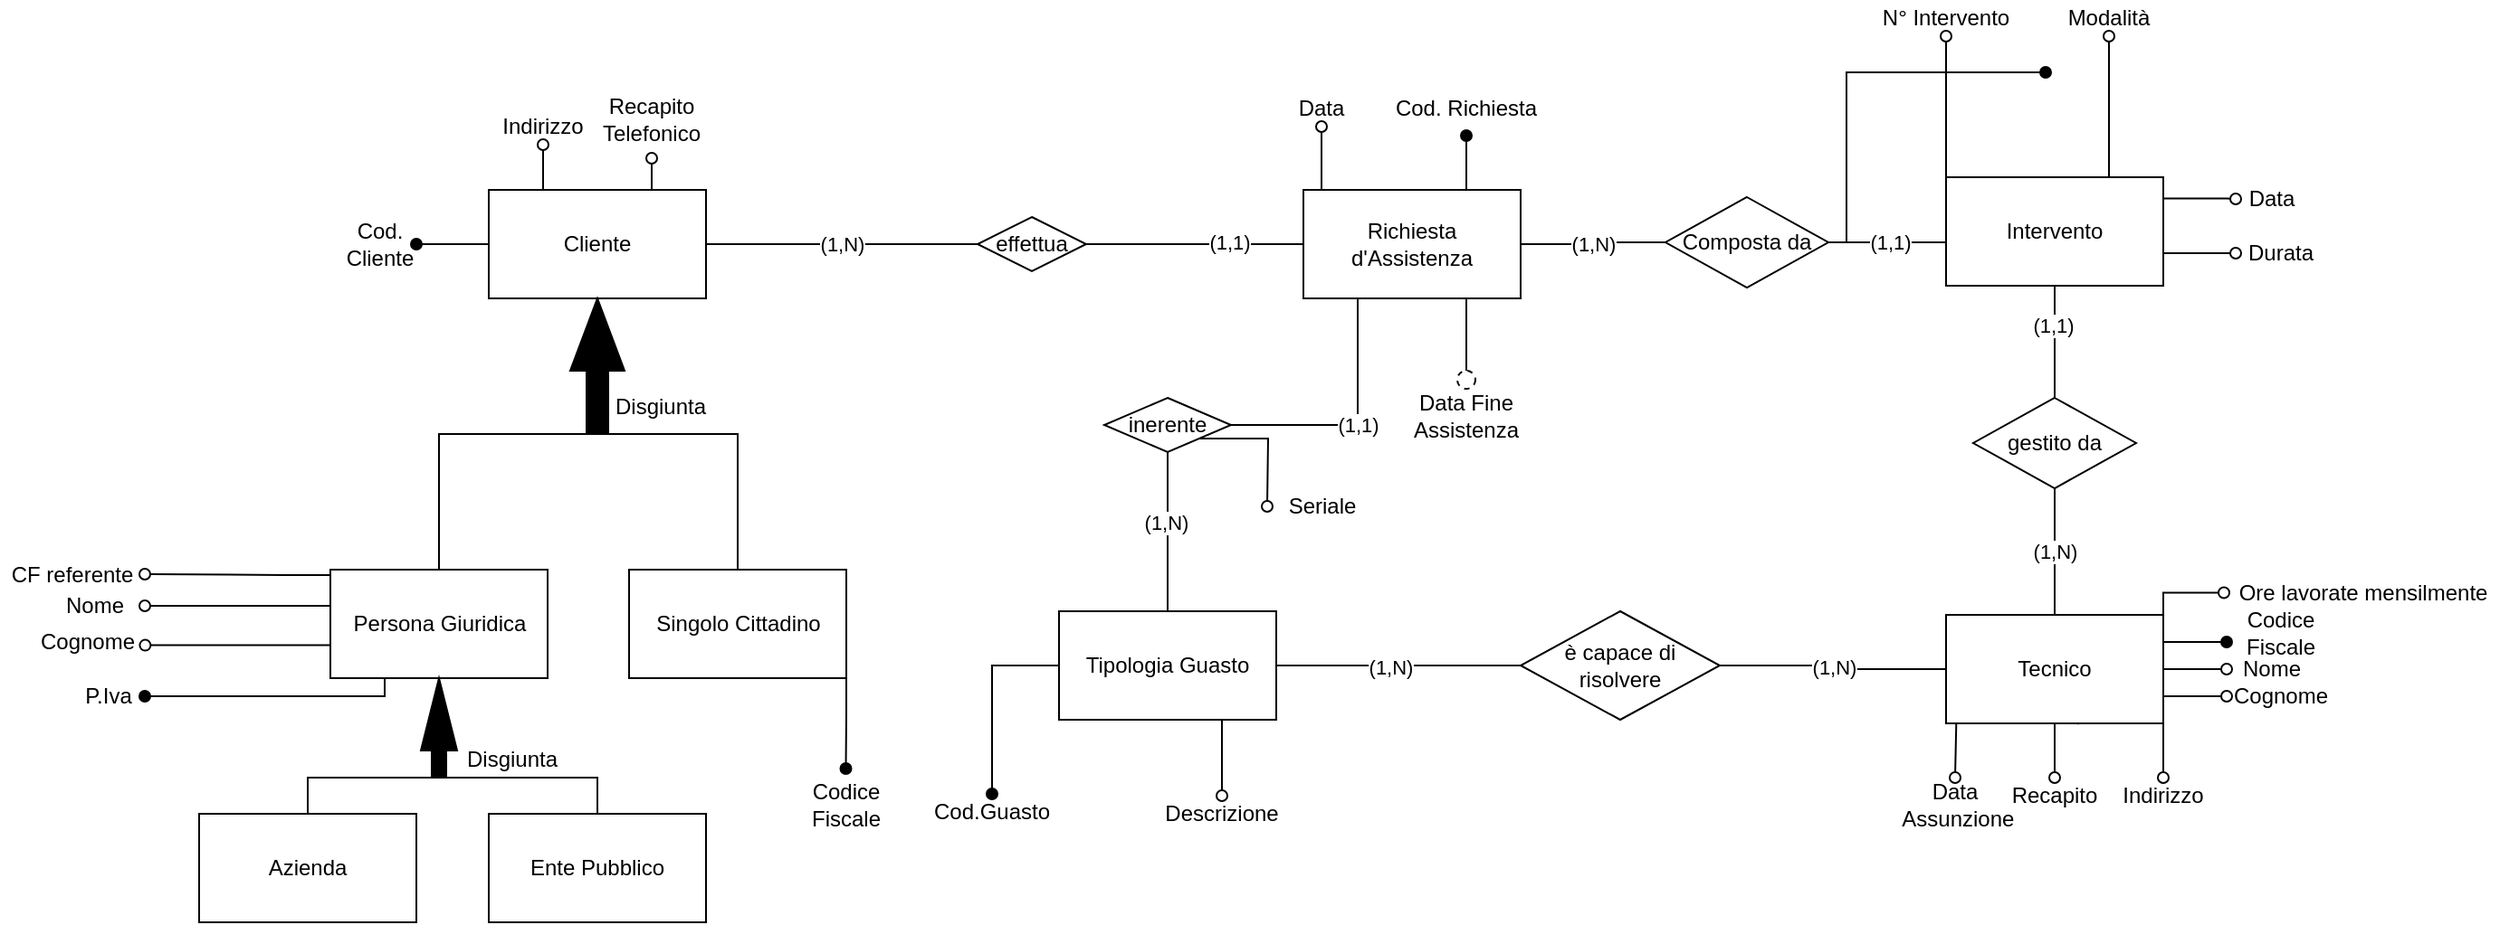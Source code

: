 <mxfile version="13.9.9" type="device"><diagram id="R2lEEEUBdFMjLlhIrx00" name="Page-1"><mxGraphModel dx="1100" dy="355" grid="1" gridSize="10" guides="1" tooltips="1" connect="1" arrows="1" fold="1" page="1" pageScale="1" pageWidth="850" pageHeight="1100" math="0" shadow="0" extFonts="Permanent Marker^https://fonts.googleapis.com/css?family=Permanent+Marker"><root><mxCell id="0"/><mxCell id="1" parent="0"/><mxCell id="HzoUB8YM5ggph3NyZdkF-23" value="(1,N)" style="edgeStyle=orthogonalEdgeStyle;rounded=0;orthogonalLoop=1;jettySize=auto;html=1;exitX=1;exitY=0.5;exitDx=0;exitDy=0;startArrow=none;startFill=0;endArrow=none;endFill=0;strokeColor=#000000;entryX=0;entryY=0.5;entryDx=0;entryDy=0;" parent="1" source="HzoUB8YM5ggph3NyZdkF-1" target="uKWriAJPRn0B6j7gr421-8" edge="1"><mxGeometry relative="1" as="geometry"><mxPoint x="-180" y="430" as="targetPoint"/></mxGeometry></mxCell><mxCell id="5T5_ytwVm4Zb_zX2CglE-23" style="edgeStyle=orthogonalEdgeStyle;rounded=0;orthogonalLoop=1;jettySize=auto;html=1;exitX=0.25;exitY=0;exitDx=0;exitDy=0;endArrow=oval;endFill=0;" parent="1" source="HzoUB8YM5ggph3NyZdkF-1" target="5T5_ytwVm4Zb_zX2CglE-22" edge="1"><mxGeometry relative="1" as="geometry"/></mxCell><mxCell id="HzoUB8YM5ggph3NyZdkF-1" value="Cliente" style="rounded=0;whiteSpace=wrap;html=1;" parent="1" vertex="1"><mxGeometry x="-350" y="495" width="120" height="60" as="geometry"/></mxCell><mxCell id="HzoUB8YM5ggph3NyZdkF-15" style="edgeStyle=orthogonalEdgeStyle;rounded=0;orthogonalLoop=1;jettySize=auto;html=1;exitX=0.5;exitY=1;exitDx=0;exitDy=0;entryX=0.75;entryY=0;entryDx=0;entryDy=0;startArrow=oval;startFill=0;endArrow=none;endFill=0;strokeColor=#000000;" parent="1" source="HzoUB8YM5ggph3NyZdkF-6" target="HzoUB8YM5ggph3NyZdkF-1" edge="1"><mxGeometry relative="1" as="geometry"/></mxCell><mxCell id="HzoUB8YM5ggph3NyZdkF-6" value="Recapito Telefonico" style="text;html=1;strokeColor=none;fillColor=none;align=center;verticalAlign=middle;whiteSpace=wrap;rounded=0;" parent="1" vertex="1"><mxGeometry x="-290" y="435" width="60" height="42.5" as="geometry"/></mxCell><mxCell id="HzoUB8YM5ggph3NyZdkF-8" style="edgeStyle=orthogonalEdgeStyle;rounded=0;orthogonalLoop=1;jettySize=auto;html=1;exitX=0.5;exitY=1;exitDx=0;exitDy=0;" parent="1" source="HzoUB8YM5ggph3NyZdkF-6" target="HzoUB8YM5ggph3NyZdkF-6" edge="1"><mxGeometry relative="1" as="geometry"/></mxCell><mxCell id="HzoUB8YM5ggph3NyZdkF-17" style="edgeStyle=orthogonalEdgeStyle;rounded=0;orthogonalLoop=1;jettySize=auto;html=1;exitX=1;exitY=0.5;exitDx=0;exitDy=0;entryX=0;entryY=0.5;entryDx=0;entryDy=0;startArrow=oval;startFill=1;endArrow=none;endFill=0;" parent="1" source="HzoUB8YM5ggph3NyZdkF-16" target="HzoUB8YM5ggph3NyZdkF-1" edge="1"><mxGeometry relative="1" as="geometry"><Array as="points"><mxPoint x="-380" y="525"/></Array></mxGeometry></mxCell><mxCell id="HzoUB8YM5ggph3NyZdkF-16" value="Cod. Cliente" style="text;html=1;strokeColor=none;fillColor=none;align=center;verticalAlign=middle;whiteSpace=wrap;rounded=0;" parent="1" vertex="1"><mxGeometry x="-430" y="515" width="40" height="20" as="geometry"/></mxCell><mxCell id="HzoUB8YM5ggph3NyZdkF-36" style="edgeStyle=orthogonalEdgeStyle;rounded=0;orthogonalLoop=1;jettySize=auto;html=1;exitX=0;exitY=0;exitDx=0;exitDy=0;entryX=0.5;entryY=1;entryDx=0;entryDy=0;startArrow=none;startFill=0;endArrow=oval;endFill=0;strokeWidth=1;jumpStyle=arc;" parent="1" source="HzoUB8YM5ggph3NyZdkF-38" target="HzoUB8YM5ggph3NyZdkF-35" edge="1"><mxGeometry relative="1" as="geometry"><Array as="points"><mxPoint x="455" y="410"/></Array></mxGeometry></mxCell><mxCell id="TGp3Z9CqZXf4AqGXPmfL-5" style="edgeStyle=orthogonalEdgeStyle;rounded=0;orthogonalLoop=1;jettySize=auto;html=1;exitX=0.5;exitY=0;exitDx=0;exitDy=0;endArrow=none;endFill=0;entryX=0.5;entryY=1;entryDx=0;entryDy=0;" parent="1" source="HzoUB8YM5ggph3NyZdkF-27" target="TGp3Z9CqZXf4AqGXPmfL-3" edge="1"><mxGeometry relative="1" as="geometry"><mxPoint x="-30" y="680" as="sourcePoint"/><mxPoint y="610.0" as="targetPoint"/><Array as="points"><mxPoint x="25" y="725"/></Array></mxGeometry></mxCell><mxCell id="TGp3Z9CqZXf4AqGXPmfL-7" value="(1,N)" style="edgeLabel;html=1;align=center;verticalAlign=middle;resizable=0;points=[];" parent="TGp3Z9CqZXf4AqGXPmfL-5" vertex="1" connectable="0"><mxGeometry x="0.13" y="1" relative="1" as="geometry"><mxPoint as="offset"/></mxGeometry></mxCell><mxCell id="HzoUB8YM5ggph3NyZdkF-27" value="Tipologia Guasto" style="rounded=0;whiteSpace=wrap;html=1;" parent="1" vertex="1"><mxGeometry x="-35" y="728" width="120" height="60" as="geometry"/></mxCell><mxCell id="HzoUB8YM5ggph3NyZdkF-35" value="N° Intervento" style="text;html=1;strokeColor=none;fillColor=none;align=center;verticalAlign=middle;whiteSpace=wrap;rounded=0;" parent="1" vertex="1"><mxGeometry x="415" y="390" width="80" height="20" as="geometry"/></mxCell><mxCell id="HzoUB8YM5ggph3NyZdkF-39" style="edgeStyle=orthogonalEdgeStyle;rounded=0;orthogonalLoop=1;jettySize=auto;html=1;exitX=0.5;exitY=1;exitDx=0;exitDy=0;entryX=0.75;entryY=0;entryDx=0;entryDy=0;startArrow=oval;startFill=0;endArrow=none;endFill=0;strokeWidth=1;" parent="1" source="HzoUB8YM5ggph3NyZdkF-37" target="HzoUB8YM5ggph3NyZdkF-38" edge="1"><mxGeometry relative="1" as="geometry"><Array as="points"><mxPoint x="545" y="420"/></Array></mxGeometry></mxCell><mxCell id="HzoUB8YM5ggph3NyZdkF-37" value="Modalità" style="text;html=1;strokeColor=none;fillColor=none;align=center;verticalAlign=middle;whiteSpace=wrap;rounded=0;" parent="1" vertex="1"><mxGeometry x="515" y="390" width="60" height="20" as="geometry"/></mxCell><mxCell id="HzoUB8YM5ggph3NyZdkF-45" style="edgeStyle=orthogonalEdgeStyle;rounded=0;orthogonalLoop=1;jettySize=auto;html=1;exitX=1.003;exitY=0.195;exitDx=0;exitDy=0;startArrow=none;startFill=0;endArrow=oval;endFill=0;strokeColor=#000000;strokeWidth=1;exitPerimeter=0;entryX=0;entryY=0.5;entryDx=0;entryDy=0;" parent="1" source="HzoUB8YM5ggph3NyZdkF-38" target="HzoUB8YM5ggph3NyZdkF-46" edge="1"><mxGeometry relative="1" as="geometry"><mxPoint x="600" y="500" as="targetPoint"/><Array as="points"><mxPoint x="610" y="500"/></Array></mxGeometry></mxCell><mxCell id="WKawKlwfR2JDj7KVFePe-2" style="edgeStyle=orthogonalEdgeStyle;rounded=0;orthogonalLoop=1;jettySize=auto;html=1;exitX=1;exitY=0.75;exitDx=0;exitDy=0;endArrow=oval;endFill=0;entryX=0;entryY=0.5;entryDx=0;entryDy=0;" parent="1" source="HzoUB8YM5ggph3NyZdkF-38" target="HzoUB8YM5ggph3NyZdkF-48" edge="1"><mxGeometry relative="1" as="geometry"><Array as="points"><mxPoint x="575" y="530"/></Array></mxGeometry></mxCell><mxCell id="HzoUB8YM5ggph3NyZdkF-38" value="Intervento" style="rounded=0;whiteSpace=wrap;html=1;" parent="1" vertex="1"><mxGeometry x="455" y="488" width="120" height="60" as="geometry"/></mxCell><mxCell id="HzoUB8YM5ggph3NyZdkF-42" value="(1,1)" style="edgeStyle=orthogonalEdgeStyle;rounded=0;orthogonalLoop=1;jettySize=auto;html=1;exitX=1;exitY=0.5;exitDx=0;exitDy=0;entryX=0;entryY=0.5;entryDx=0;entryDy=0;startArrow=none;startFill=0;endArrow=none;endFill=0;strokeColor=#000000;strokeWidth=1;" parent="1" source="HzoUB8YM5ggph3NyZdkF-41" edge="1"><mxGeometry relative="1" as="geometry"><Array as="points"><mxPoint x="455" y="524"/></Array><mxPoint x="390" y="528.0" as="sourcePoint"/><mxPoint x="455" y="522.0" as="targetPoint"/></mxGeometry></mxCell><mxCell id="HzoUB8YM5ggph3NyZdkF-41" value="Composta da" style="rhombus;whiteSpace=wrap;html=1;" parent="1" vertex="1"><mxGeometry x="300" y="499" width="90" height="50" as="geometry"/></mxCell><mxCell id="HzoUB8YM5ggph3NyZdkF-46" value="Data" style="text;html=1;strokeColor=none;fillColor=none;align=center;verticalAlign=middle;whiteSpace=wrap;rounded=0;" parent="1" vertex="1"><mxGeometry x="615" y="490" width="40" height="20" as="geometry"/></mxCell><mxCell id="HzoUB8YM5ggph3NyZdkF-48" value="Durata" style="text;html=1;strokeColor=none;fillColor=none;align=center;verticalAlign=middle;whiteSpace=wrap;rounded=0;rotation=0;" parent="1" vertex="1"><mxGeometry x="615" y="520" width="50" height="20" as="geometry"/></mxCell><mxCell id="HzoUB8YM5ggph3NyZdkF-53" value="(1,N)" style="edgeStyle=orthogonalEdgeStyle;rounded=0;orthogonalLoop=1;jettySize=auto;html=1;exitX=0.5;exitY=0;exitDx=0;exitDy=0;entryX=0.5;entryY=1;entryDx=0;entryDy=0;startArrow=none;startFill=0;endArrow=none;endFill=0;strokeColor=#000000;strokeWidth=1;" parent="1" source="HzoUB8YM5ggph3NyZdkF-50" target="HzoUB8YM5ggph3NyZdkF-52" edge="1"><mxGeometry relative="1" as="geometry"><mxPoint x="500" y="650" as="targetPoint"/></mxGeometry></mxCell><mxCell id="HzoUB8YM5ggph3NyZdkF-56" style="edgeStyle=orthogonalEdgeStyle;rounded=0;orthogonalLoop=1;jettySize=auto;html=1;exitX=1;exitY=0.25;exitDx=0;exitDy=0;entryX=0;entryY=0.75;entryDx=0;entryDy=0;startArrow=none;startFill=0;endArrow=oval;endFill=1;strokeWidth=1;" parent="1" source="HzoUB8YM5ggph3NyZdkF-50" target="HzoUB8YM5ggph3NyZdkF-55" edge="1"><mxGeometry relative="1" as="geometry"/></mxCell><mxCell id="PyRGDI66_gPwslJ_z7Ck-18" style="edgeStyle=orthogonalEdgeStyle;rounded=0;orthogonalLoop=1;jettySize=auto;html=1;exitX=0.047;exitY=1.007;exitDx=0;exitDy=0;entryX=0.5;entryY=0;entryDx=0;entryDy=0;endArrow=oval;endFill=0;exitPerimeter=0;" parent="1" source="HzoUB8YM5ggph3NyZdkF-50" target="PyRGDI66_gPwslJ_z7Ck-17" edge="1"><mxGeometry relative="1" as="geometry"><Array as="points"><mxPoint x="460" y="790"/></Array></mxGeometry></mxCell><mxCell id="PyRGDI66_gPwslJ_z7Ck-19" style="edgeStyle=orthogonalEdgeStyle;rounded=0;orthogonalLoop=1;jettySize=auto;html=1;exitX=0.608;exitY=1.011;exitDx=0;exitDy=0;entryX=0.5;entryY=0;entryDx=0;entryDy=0;endArrow=oval;endFill=0;exitPerimeter=0;" parent="1" source="HzoUB8YM5ggph3NyZdkF-50" target="PyRGDI66_gPwslJ_z7Ck-15" edge="1"><mxGeometry relative="1" as="geometry"><Array as="points"><mxPoint x="515" y="786"/></Array></mxGeometry></mxCell><mxCell id="PyRGDI66_gPwslJ_z7Ck-21" style="edgeStyle=orthogonalEdgeStyle;rounded=0;orthogonalLoop=1;jettySize=auto;html=1;exitX=1;exitY=1;exitDx=0;exitDy=0;endArrow=oval;endFill=0;entryX=0;entryY=0.5;entryDx=0;entryDy=0;" parent="1" source="HzoUB8YM5ggph3NyZdkF-50" target="PyRGDI66_gPwslJ_z7Ck-13" edge="1"><mxGeometry relative="1" as="geometry"><mxPoint x="590" y="780" as="targetPoint"/><Array as="points"><mxPoint x="560" y="760"/><mxPoint x="600" y="760"/></Array></mxGeometry></mxCell><mxCell id="PyRGDI66_gPwslJ_z7Ck-22" style="edgeStyle=orthogonalEdgeStyle;rounded=0;orthogonalLoop=1;jettySize=auto;html=1;exitX=1;exitY=0.912;exitDx=0;exitDy=0;endArrow=oval;endFill=0;entryX=0;entryY=0.5;entryDx=0;entryDy=0;exitPerimeter=0;" parent="1" source="HzoUB8YM5ggph3NyZdkF-50" target="PyRGDI66_gPwslJ_z7Ck-14" edge="1"><mxGeometry relative="1" as="geometry"><Array as="points"><mxPoint x="560" y="775"/></Array></mxGeometry></mxCell><mxCell id="5T5_ytwVm4Zb_zX2CglE-43" style="edgeStyle=orthogonalEdgeStyle;rounded=0;orthogonalLoop=1;jettySize=auto;html=1;exitX=1;exitY=1;exitDx=0;exitDy=0;startArrow=none;startFill=0;endArrow=oval;endFill=0;" parent="1" source="HzoUB8YM5ggph3NyZdkF-50" target="PyRGDI66_gPwslJ_z7Ck-16" edge="1"><mxGeometry relative="1" as="geometry"/></mxCell><mxCell id="DQtC9hEjhmEOyBcNZ3B8-7" style="edgeStyle=orthogonalEdgeStyle;rounded=0;orthogonalLoop=1;jettySize=auto;html=1;exitX=1;exitY=0;exitDx=0;exitDy=0;endArrow=oval;endFill=0;entryX=-0.01;entryY=0.486;entryDx=0;entryDy=0;entryPerimeter=0;" edge="1" parent="1" source="HzoUB8YM5ggph3NyZdkF-50" target="DQtC9hEjhmEOyBcNZ3B8-8"><mxGeometry relative="1" as="geometry"><mxPoint x="610" y="690" as="targetPoint"/><Array as="points"><mxPoint x="575" y="718"/></Array></mxGeometry></mxCell><mxCell id="HzoUB8YM5ggph3NyZdkF-50" value="Tecnico" style="rounded=0;whiteSpace=wrap;html=1;" parent="1" vertex="1"><mxGeometry x="455" y="730" width="120" height="60" as="geometry"/></mxCell><mxCell id="uKWriAJPRn0B6j7gr421-6" style="edgeStyle=orthogonalEdgeStyle;rounded=0;orthogonalLoop=1;jettySize=auto;html=1;exitX=0.5;exitY=0;exitDx=0;exitDy=0;entryX=0.5;entryY=1;entryDx=0;entryDy=0;endArrow=none;endFill=0;" parent="1" source="HzoUB8YM5ggph3NyZdkF-52" target="HzoUB8YM5ggph3NyZdkF-38" edge="1"><mxGeometry relative="1" as="geometry"/></mxCell><mxCell id="uKWriAJPRn0B6j7gr421-7" value="(1,1)" style="edgeLabel;html=1;align=center;verticalAlign=middle;resizable=0;points=[];" parent="uKWriAJPRn0B6j7gr421-6" vertex="1" connectable="0"><mxGeometry x="0.305" y="1" relative="1" as="geometry"><mxPoint as="offset"/></mxGeometry></mxCell><mxCell id="HzoUB8YM5ggph3NyZdkF-52" value="gestito da" style="rhombus;whiteSpace=wrap;html=1;" parent="1" vertex="1"><mxGeometry x="470" y="610" width="90" height="50" as="geometry"/></mxCell><mxCell id="HzoUB8YM5ggph3NyZdkF-55" value="Codice Fiscale" style="text;html=1;strokeColor=none;fillColor=none;align=center;verticalAlign=middle;whiteSpace=wrap;rounded=0;" parent="1" vertex="1"><mxGeometry x="610" y="730" width="60" height="20" as="geometry"/></mxCell><mxCell id="iOygp4ty_wyB_YhglaMn-3" value="(1,N)" style="edgeStyle=orthogonalEdgeStyle;rounded=0;orthogonalLoop=1;jettySize=auto;html=1;exitX=1;exitY=0.5;exitDx=0;exitDy=0;entryX=0;entryY=0.5;entryDx=0;entryDy=0;endArrow=none;endFill=0;" parent="1" source="iOygp4ty_wyB_YhglaMn-2" target="HzoUB8YM5ggph3NyZdkF-50" edge="1"><mxGeometry relative="1" as="geometry"/></mxCell><mxCell id="iOygp4ty_wyB_YhglaMn-4" style="edgeStyle=orthogonalEdgeStyle;rounded=0;orthogonalLoop=1;jettySize=auto;html=1;exitX=0;exitY=0.5;exitDx=0;exitDy=0;endArrow=none;endFill=0;" parent="1" source="iOygp4ty_wyB_YhglaMn-2" target="HzoUB8YM5ggph3NyZdkF-27" edge="1"><mxGeometry relative="1" as="geometry"/></mxCell><mxCell id="iOygp4ty_wyB_YhglaMn-5" value="(1,N)" style="edgeLabel;html=1;align=center;verticalAlign=middle;resizable=0;points=[];" parent="iOygp4ty_wyB_YhglaMn-4" vertex="1" connectable="0"><mxGeometry x="0.067" y="1" relative="1" as="geometry"><mxPoint as="offset"/></mxGeometry></mxCell><mxCell id="iOygp4ty_wyB_YhglaMn-2" value="è capace di risolvere" style="rhombus;whiteSpace=wrap;html=1;" parent="1" vertex="1"><mxGeometry x="220" y="728" width="110" height="60" as="geometry"/></mxCell><mxCell id="PyRGDI66_gPwslJ_z7Ck-13" value="Nome" style="text;html=1;strokeColor=none;fillColor=none;align=center;verticalAlign=middle;whiteSpace=wrap;rounded=0;" parent="1" vertex="1"><mxGeometry x="610" y="750" width="50" height="20" as="geometry"/></mxCell><mxCell id="PyRGDI66_gPwslJ_z7Ck-14" value="Cognome" style="text;html=1;strokeColor=none;fillColor=none;align=center;verticalAlign=middle;whiteSpace=wrap;rounded=0;" parent="1" vertex="1"><mxGeometry x="610" y="765" width="60" height="20" as="geometry"/></mxCell><mxCell id="PyRGDI66_gPwslJ_z7Ck-15" value="Recapito" style="text;html=1;strokeColor=none;fillColor=none;align=center;verticalAlign=middle;whiteSpace=wrap;rounded=0;" parent="1" vertex="1"><mxGeometry x="495" y="820" width="40" height="20" as="geometry"/></mxCell><mxCell id="PyRGDI66_gPwslJ_z7Ck-16" value="Indirizzo" style="text;html=1;strokeColor=none;fillColor=none;align=center;verticalAlign=middle;whiteSpace=wrap;rounded=0;" parent="1" vertex="1"><mxGeometry x="545" y="820" width="60" height="20" as="geometry"/></mxCell><mxCell id="PyRGDI66_gPwslJ_z7Ck-17" value="Data&lt;br&gt;&amp;nbsp;Assunzione" style="text;html=1;strokeColor=none;fillColor=none;align=center;verticalAlign=middle;whiteSpace=wrap;rounded=0;" parent="1" vertex="1"><mxGeometry x="420" y="820" width="80" height="30" as="geometry"/></mxCell><mxCell id="PyRGDI66_gPwslJ_z7Ck-29" style="edgeStyle=orthogonalEdgeStyle;rounded=0;orthogonalLoop=1;jettySize=auto;html=1;startArrow=oval;startFill=1;endArrow=none;endFill=0;strokeWidth=1;fillColor=#fff2cc;" parent="1" edge="1"><mxGeometry relative="1" as="geometry"><mxPoint x="510" y="430" as="sourcePoint"/><mxPoint x="400" y="524" as="targetPoint"/><Array as="points"><mxPoint x="400" y="430"/><mxPoint x="400" y="520"/></Array></mxGeometry></mxCell><mxCell id="7sr__N7Mk902rRAdkcR2-7" style="edgeStyle=orthogonalEdgeStyle;rounded=0;orthogonalLoop=1;jettySize=auto;html=1;exitX=1;exitY=0.5;exitDx=0;exitDy=0;endArrow=none;endFill=0;entryX=0;entryY=0.5;entryDx=0;entryDy=0;" parent="1" source="uKWriAJPRn0B6j7gr421-8" target="7sr__N7Mk902rRAdkcR2-24" edge="1"><mxGeometry relative="1" as="geometry"><mxPoint x="-80" y="480" as="targetPoint"/></mxGeometry></mxCell><mxCell id="7sr__N7Mk902rRAdkcR2-30" value="(1,1)" style="edgeLabel;html=1;align=center;verticalAlign=middle;resizable=0;points=[];" parent="7sr__N7Mk902rRAdkcR2-7" vertex="1" connectable="0"><mxGeometry x="0.294" y="1" relative="1" as="geometry"><mxPoint x="1" as="offset"/></mxGeometry></mxCell><mxCell id="p4BAtLWOIzhNg3lw8Bgr-3" style="edgeStyle=orthogonalEdgeStyle;rounded=0;orthogonalLoop=1;jettySize=auto;html=1;exitX=0.25;exitY=0;exitDx=0;exitDy=0;entryX=0.5;entryY=1;entryDx=0;entryDy=0;strokeColor=#000000;endArrow=oval;endFill=0;" parent="1" source="7sr__N7Mk902rRAdkcR2-24" target="p4BAtLWOIzhNg3lw8Bgr-2" edge="1"><mxGeometry relative="1" as="geometry"><Array as="points"><mxPoint x="110" y="495"/></Array></mxGeometry></mxCell><mxCell id="uKWriAJPRn0B6j7gr421-8" value="effettua" style="rhombus;whiteSpace=wrap;html=1;" parent="1" vertex="1"><mxGeometry x="-80" y="510" width="60" height="30" as="geometry"/></mxCell><mxCell id="7sr__N7Mk902rRAdkcR2-27" value="(1,N)" style="edgeStyle=orthogonalEdgeStyle;rounded=0;orthogonalLoop=1;jettySize=auto;html=1;exitX=1;exitY=0.5;exitDx=0;exitDy=0;entryX=0;entryY=0.5;entryDx=0;entryDy=0;endArrow=none;endFill=0;" parent="1" source="7sr__N7Mk902rRAdkcR2-24" target="HzoUB8YM5ggph3NyZdkF-41" edge="1"><mxGeometry relative="1" as="geometry"/></mxCell><mxCell id="7sr__N7Mk902rRAdkcR2-31" style="edgeStyle=orthogonalEdgeStyle;rounded=0;orthogonalLoop=1;jettySize=auto;html=1;exitX=0.75;exitY=0;exitDx=0;exitDy=0;endArrow=oval;endFill=1;fillColor=#fff2cc;entryX=0.5;entryY=1;entryDx=0;entryDy=0;" parent="1" source="7sr__N7Mk902rRAdkcR2-24" target="7sr__N7Mk902rRAdkcR2-32" edge="1"><mxGeometry relative="1" as="geometry"><mxPoint x="159.966" y="460" as="targetPoint"/><Array as="points"><mxPoint x="190" y="470"/><mxPoint x="190" y="470"/></Array></mxGeometry></mxCell><mxCell id="5T5_ytwVm4Zb_zX2CglE-52" style="edgeStyle=orthogonalEdgeStyle;rounded=0;orthogonalLoop=1;jettySize=auto;html=1;exitX=0.75;exitY=1;exitDx=0;exitDy=0;entryX=0.5;entryY=0;entryDx=0;entryDy=0;startArrow=none;startFill=0;endArrow=none;endFill=0;" parent="1" source="7sr__N7Mk902rRAdkcR2-24" target="5T5_ytwVm4Zb_zX2CglE-51" edge="1"><mxGeometry relative="1" as="geometry"/></mxCell><mxCell id="7sr__N7Mk902rRAdkcR2-24" value="Richiesta d'Assistenza" style="rounded=0;whiteSpace=wrap;html=1;" parent="1" vertex="1"><mxGeometry x="100" y="495" width="120" height="60" as="geometry"/></mxCell><mxCell id="7sr__N7Mk902rRAdkcR2-32" value="Cod. Richiesta" style="text;html=1;strokeColor=none;fillColor=none;align=center;verticalAlign=middle;whiteSpace=wrap;rounded=0;" parent="1" vertex="1"><mxGeometry x="140" y="435" width="100" height="30" as="geometry"/></mxCell><mxCell id="7sr__N7Mk902rRAdkcR2-34" value="Data Fine Assistenza" style="text;html=1;strokeColor=none;fillColor=none;align=center;verticalAlign=middle;whiteSpace=wrap;rounded=0;" parent="1" vertex="1"><mxGeometry x="170" y="605" width="40" height="30" as="geometry"/></mxCell><mxCell id="p4BAtLWOIzhNg3lw8Bgr-2" value="Data" style="text;html=1;strokeColor=none;fillColor=none;align=center;verticalAlign=middle;whiteSpace=wrap;rounded=0;" parent="1" vertex="1"><mxGeometry x="90" y="440" width="40" height="20" as="geometry"/></mxCell><mxCell id="TGp3Z9CqZXf4AqGXPmfL-6" value="(1,1)" style="edgeStyle=orthogonalEdgeStyle;rounded=0;orthogonalLoop=1;jettySize=auto;html=1;exitX=1;exitY=0.5;exitDx=0;exitDy=0;entryX=0.25;entryY=1;entryDx=0;entryDy=0;endArrow=none;endFill=0;" parent="1" source="TGp3Z9CqZXf4AqGXPmfL-3" target="7sr__N7Mk902rRAdkcR2-24" edge="1"><mxGeometry relative="1" as="geometry"/></mxCell><mxCell id="DQtC9hEjhmEOyBcNZ3B8-1" style="edgeStyle=orthogonalEdgeStyle;rounded=0;orthogonalLoop=1;jettySize=auto;html=1;exitX=1;exitY=1;exitDx=0;exitDy=0;endArrow=oval;endFill=0;" edge="1" parent="1" source="TGp3Z9CqZXf4AqGXPmfL-3"><mxGeometry relative="1" as="geometry"><mxPoint x="80" y="670" as="targetPoint"/></mxGeometry></mxCell><mxCell id="TGp3Z9CqZXf4AqGXPmfL-3" value="inerente" style="rhombus;whiteSpace=wrap;html=1;" parent="1" vertex="1"><mxGeometry x="-10" y="610" width="70" height="30" as="geometry"/></mxCell><mxCell id="5T5_ytwVm4Zb_zX2CglE-4" style="edgeStyle=orthogonalEdgeStyle;rounded=0;orthogonalLoop=1;jettySize=auto;html=1;exitX=1;exitY=1;exitDx=0;exitDy=0;endArrow=oval;endFill=1;entryX=0.5;entryY=0;entryDx=0;entryDy=0;" parent="1" source="5T5_ytwVm4Zb_zX2CglE-5" target="5T5_ytwVm4Zb_zX2CglE-14" edge="1"><mxGeometry relative="1" as="geometry"><mxPoint x="-92.5" y="735" as="targetPoint"/><Array as="points"><mxPoint x="-153" y="785"/><mxPoint x="-152" y="790"/></Array></mxGeometry></mxCell><mxCell id="5T5_ytwVm4Zb_zX2CglE-25" style="edgeStyle=orthogonalEdgeStyle;rounded=0;orthogonalLoop=1;jettySize=auto;html=1;exitX=0.5;exitY=0;exitDx=0;exitDy=0;endArrow=none;endFill=0;entryX=0;entryY=0.5;entryDx=0;entryDy=0;entryPerimeter=0;" parent="1" source="5T5_ytwVm4Zb_zX2CglE-5" target="5T5_ytwVm4Zb_zX2CglE-26" edge="1"><mxGeometry relative="1" as="geometry"><mxPoint x="-260" y="590" as="targetPoint"/><Array as="points"><mxPoint x="-212" y="630"/><mxPoint x="-290" y="630"/><mxPoint x="-290" y="620"/></Array></mxGeometry></mxCell><mxCell id="5T5_ytwVm4Zb_zX2CglE-5" value="Singolo Cittadino" style="rounded=0;whiteSpace=wrap;html=1;" parent="1" vertex="1"><mxGeometry x="-272.5" y="705" width="120" height="60" as="geometry"/></mxCell><mxCell id="5T5_ytwVm4Zb_zX2CglE-6" style="edgeStyle=orthogonalEdgeStyle;rounded=0;orthogonalLoop=1;jettySize=auto;html=1;exitX=0.25;exitY=1;exitDx=0;exitDy=0;endArrow=oval;endFill=1;entryX=1;entryY=0.5;entryDx=0;entryDy=0;" parent="1" source="5T5_ytwVm4Zb_zX2CglE-9" target="5T5_ytwVm4Zb_zX2CglE-13" edge="1"><mxGeometry relative="1" as="geometry"><mxPoint x="-492.5" y="735" as="targetPoint"/><Array as="points"><mxPoint x="-407" y="775"/></Array></mxGeometry></mxCell><mxCell id="5T5_ytwVm4Zb_zX2CglE-7" style="edgeStyle=orthogonalEdgeStyle;rounded=0;orthogonalLoop=1;jettySize=auto;html=1;exitX=0;exitY=0.25;exitDx=0;exitDy=0;endArrow=oval;endFill=0;entryX=1;entryY=0.5;entryDx=0;entryDy=0;" parent="1" source="5T5_ytwVm4Zb_zX2CglE-9" target="5T5_ytwVm4Zb_zX2CglE-15" edge="1"><mxGeometry relative="1" as="geometry"><mxPoint x="-502.5" y="775" as="targetPoint"/><Array as="points"><mxPoint x="-437" y="708"/><mxPoint x="-463" y="708"/></Array></mxGeometry></mxCell><mxCell id="5T5_ytwVm4Zb_zX2CglE-8" style="edgeStyle=orthogonalEdgeStyle;rounded=0;orthogonalLoop=1;jettySize=auto;html=1;exitX=0;exitY=0.75;exitDx=0;exitDy=0;entryX=0.96;entryY=0.59;entryDx=0;entryDy=0;entryPerimeter=0;startArrow=none;startFill=0;endArrow=oval;endFill=0;strokeColor=#000000;" parent="1" source="5T5_ytwVm4Zb_zX2CglE-9" target="5T5_ytwVm4Zb_zX2CglE-18" edge="1"><mxGeometry relative="1" as="geometry"><mxPoint x="-417.36" y="856.2" as="targetPoint"/><Array as="points"><mxPoint x="-429" y="750"/><mxPoint x="-429" y="747"/></Array></mxGeometry></mxCell><mxCell id="5T5_ytwVm4Zb_zX2CglE-9" value="Persona Giuridica" style="rounded=0;whiteSpace=wrap;html=1;" parent="1" vertex="1"><mxGeometry x="-437.5" y="705" width="120" height="60" as="geometry"/></mxCell><mxCell id="5T5_ytwVm4Zb_zX2CglE-10" style="edgeStyle=orthogonalEdgeStyle;rounded=0;orthogonalLoop=1;jettySize=auto;html=1;exitX=0.5;exitY=0;exitDx=0;exitDy=0;endArrow=none;endFill=0;entryX=0;entryY=0.5;entryDx=0;entryDy=0;entryPerimeter=0;" parent="1" source="5T5_ytwVm4Zb_zX2CglE-11" target="5T5_ytwVm4Zb_zX2CglE-19" edge="1"><mxGeometry relative="1" as="geometry"><mxPoint x="-381.5" y="815" as="targetPoint"/><Array as="points"><mxPoint x="-450" y="820"/><mxPoint x="-377" y="820"/></Array></mxGeometry></mxCell><mxCell id="5T5_ytwVm4Zb_zX2CglE-11" value="Azienda" style="rounded=0;whiteSpace=wrap;html=1;" parent="1" vertex="1"><mxGeometry x="-510" y="840" width="120" height="60" as="geometry"/></mxCell><mxCell id="5T5_ytwVm4Zb_zX2CglE-12" value="Ente Pubblico" style="rounded=0;whiteSpace=wrap;html=1;" parent="1" vertex="1"><mxGeometry x="-350" y="840" width="120" height="60" as="geometry"/></mxCell><mxCell id="5T5_ytwVm4Zb_zX2CglE-13" value="P.Iva" style="text;html=1;strokeColor=none;fillColor=none;align=center;verticalAlign=middle;whiteSpace=wrap;rounded=0;" parent="1" vertex="1"><mxGeometry x="-580" y="765" width="40" height="20" as="geometry"/></mxCell><mxCell id="5T5_ytwVm4Zb_zX2CglE-14" value="Codice&lt;br&gt;Fiscale" style="text;html=1;strokeColor=none;fillColor=none;align=center;verticalAlign=middle;whiteSpace=wrap;rounded=0;" parent="1" vertex="1"><mxGeometry x="-179" y="815" width="52.5" height="40" as="geometry"/></mxCell><mxCell id="5T5_ytwVm4Zb_zX2CglE-15" value="CF referente" style="text;html=1;strokeColor=none;fillColor=none;align=center;verticalAlign=middle;whiteSpace=wrap;rounded=0;" parent="1" vertex="1"><mxGeometry x="-620" y="690" width="80" height="35" as="geometry"/></mxCell><mxCell id="5T5_ytwVm4Zb_zX2CglE-16" style="edgeStyle=orthogonalEdgeStyle;rounded=0;orthogonalLoop=1;jettySize=auto;html=1;exitX=1;exitY=0.5;exitDx=0;exitDy=0;endArrow=none;endFill=0;strokeColor=#000000;startArrow=oval;startFill=0;" parent="1" source="5T5_ytwVm4Zb_zX2CglE-17" edge="1"><mxGeometry relative="1" as="geometry"><mxPoint x="-437" y="725" as="targetPoint"/><Array as="points"><mxPoint x="-437" y="725"/></Array></mxGeometry></mxCell><mxCell id="5T5_ytwVm4Zb_zX2CglE-17" value="Nome" style="text;html=1;strokeColor=none;fillColor=none;align=center;verticalAlign=middle;whiteSpace=wrap;rounded=0;" parent="1" vertex="1"><mxGeometry x="-595" y="715" width="55" height="20" as="geometry"/></mxCell><mxCell id="5T5_ytwVm4Zb_zX2CglE-18" value="Cognome" style="text;html=1;align=center;verticalAlign=middle;resizable=0;points=[];autosize=1;" parent="1" vertex="1"><mxGeometry x="-607" y="735" width="70" height="20" as="geometry"/></mxCell><mxCell id="5T5_ytwVm4Zb_zX2CglE-19" value="" style="html=1;shadow=0;dashed=0;align=center;verticalAlign=middle;shape=mxgraph.arrows2.arrow;dy=0.6;dx=40;direction=south;notch=0;rotation=-180;fillColor=#000000;" parent="1" vertex="1"><mxGeometry x="-387.5" y="765" width="20" height="55" as="geometry"/></mxCell><mxCell id="5T5_ytwVm4Zb_zX2CglE-22" value="Indirizzo" style="text;html=1;strokeColor=none;fillColor=none;align=center;verticalAlign=middle;whiteSpace=wrap;rounded=0;" parent="1" vertex="1"><mxGeometry x="-350" y="450" width="60" height="20" as="geometry"/></mxCell><mxCell id="5T5_ytwVm4Zb_zX2CglE-26" value="" style="html=1;shadow=0;dashed=0;align=center;verticalAlign=middle;shape=mxgraph.arrows2.arrow;dy=0.6;dx=40;direction=north;notch=0;fillColor=#000000;" parent="1" vertex="1"><mxGeometry x="-305" y="555" width="30" height="75" as="geometry"/></mxCell><mxCell id="5T5_ytwVm4Zb_zX2CglE-27" style="edgeStyle=orthogonalEdgeStyle;rounded=0;orthogonalLoop=1;jettySize=auto;html=1;exitX=0.5;exitY=0;exitDx=0;exitDy=0;entryX=0;entryY=0.5;entryDx=0;entryDy=0;endArrow=none;endFill=0;entryPerimeter=0;" parent="1" source="5T5_ytwVm4Zb_zX2CglE-9" target="5T5_ytwVm4Zb_zX2CglE-26" edge="1"><mxGeometry relative="1" as="geometry"><mxPoint x="-377.5" y="705" as="sourcePoint"/><mxPoint x="-290" y="555" as="targetPoint"/><Array as="points"><mxPoint x="-377" y="630"/><mxPoint x="-290" y="630"/></Array></mxGeometry></mxCell><mxCell id="5T5_ytwVm4Zb_zX2CglE-33" value="Disgiunta" style="text;html=1;strokeColor=none;fillColor=none;align=center;verticalAlign=middle;whiteSpace=wrap;rounded=0;" parent="1" vertex="1"><mxGeometry x="-275.5" y="605" width="40" height="20" as="geometry"/></mxCell><mxCell id="5T5_ytwVm4Zb_zX2CglE-34" value="Disgiunta" style="text;html=1;strokeColor=none;fillColor=none;align=center;verticalAlign=middle;whiteSpace=wrap;rounded=0;" parent="1" vertex="1"><mxGeometry x="-357.5" y="800" width="40" height="20" as="geometry"/></mxCell><mxCell id="5T5_ytwVm4Zb_zX2CglE-35" style="edgeStyle=orthogonalEdgeStyle;rounded=0;orthogonalLoop=1;jettySize=auto;html=1;exitX=0.5;exitY=0;exitDx=0;exitDy=0;endArrow=none;endFill=0;" parent="1" source="5T5_ytwVm4Zb_zX2CglE-12" edge="1"><mxGeometry relative="1" as="geometry"><mxPoint x="-290.0" y="840" as="sourcePoint"/><mxPoint x="-378" y="820" as="targetPoint"/><Array as="points"><mxPoint x="-290" y="820"/></Array></mxGeometry></mxCell><mxCell id="5T5_ytwVm4Zb_zX2CglE-38" style="edgeStyle=orthogonalEdgeStyle;rounded=0;orthogonalLoop=1;jettySize=auto;html=1;exitX=0.5;exitY=0;exitDx=0;exitDy=0;entryX=0;entryY=0.5;entryDx=0;entryDy=0;startArrow=oval;startFill=1;endArrow=none;endFill=0;" parent="1" source="5T5_ytwVm4Zb_zX2CglE-37" target="HzoUB8YM5ggph3NyZdkF-27" edge="1"><mxGeometry relative="1" as="geometry"><Array as="points"><mxPoint x="-72" y="758"/></Array></mxGeometry></mxCell><mxCell id="5T5_ytwVm4Zb_zX2CglE-37" value="Cod.Guasto" style="text;html=1;strokeColor=none;fillColor=none;align=center;verticalAlign=middle;whiteSpace=wrap;rounded=0;" parent="1" vertex="1"><mxGeometry x="-92" y="829" width="40" height="20" as="geometry"/></mxCell><mxCell id="5T5_ytwVm4Zb_zX2CglE-50" style="edgeStyle=orthogonalEdgeStyle;rounded=0;orthogonalLoop=1;jettySize=auto;html=1;exitX=0.5;exitY=0;exitDx=0;exitDy=0;entryX=0.75;entryY=1;entryDx=0;entryDy=0;startArrow=oval;startFill=0;endArrow=none;endFill=0;" parent="1" source="5T5_ytwVm4Zb_zX2CglE-48" target="HzoUB8YM5ggph3NyZdkF-27" edge="1"><mxGeometry relative="1" as="geometry"/></mxCell><mxCell id="5T5_ytwVm4Zb_zX2CglE-48" value="Descrizione" style="text;html=1;strokeColor=none;fillColor=none;align=center;verticalAlign=middle;whiteSpace=wrap;rounded=0;" parent="1" vertex="1"><mxGeometry x="25" y="830" width="60" height="20" as="geometry"/></mxCell><mxCell id="5T5_ytwVm4Zb_zX2CglE-51" value="" style="ellipse;whiteSpace=wrap;html=1;aspect=fixed;dashed=1;fillColor=none;" parent="1" vertex="1"><mxGeometry x="185" y="595" width="10" height="10" as="geometry"/></mxCell><mxCell id="DQtC9hEjhmEOyBcNZ3B8-2" value="Seriale" style="text;html=1;align=center;verticalAlign=middle;resizable=0;points=[];autosize=1;" vertex="1" parent="1"><mxGeometry x="85" y="660" width="50" height="20" as="geometry"/></mxCell><mxCell id="DQtC9hEjhmEOyBcNZ3B8-8" value="Ore lavorate mensilmente" style="text;html=1;align=center;verticalAlign=middle;resizable=0;points=[];autosize=1;" vertex="1" parent="1"><mxGeometry x="610" y="708" width="150" height="20" as="geometry"/></mxCell></root></mxGraphModel></diagram></mxfile>